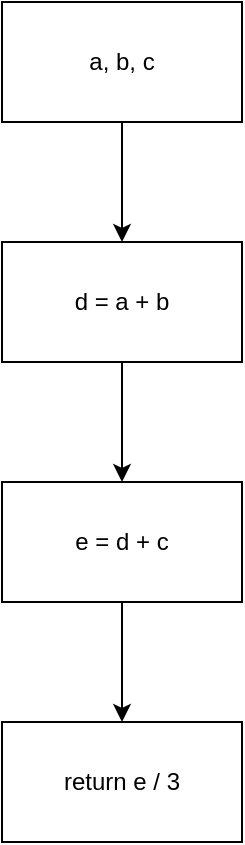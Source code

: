 <mxfile pages="2">
    <diagram id="0UOGrR76llHBvDdfcNB3" name="Page-1">
        <mxGraphModel dx="551" dy="437" grid="1" gridSize="10" guides="1" tooltips="1" connect="1" arrows="1" fold="1" page="1" pageScale="1" pageWidth="827" pageHeight="1169" math="0" shadow="0">
            <root>
                <mxCell id="koQ3gRqe0wAsNyKgDEFW-0"/>
                <mxCell id="koQ3gRqe0wAsNyKgDEFW-1" parent="koQ3gRqe0wAsNyKgDEFW-0"/>
                <mxCell id="7eI-2Ih3Ym2sbF8MfAuA-0" style="edgeStyle=orthogonalEdgeStyle;rounded=0;orthogonalLoop=1;jettySize=auto;html=1;" parent="koQ3gRqe0wAsNyKgDEFW-1" source="Laew47YEd-wdaoHF6M3l-0" edge="1">
                    <mxGeometry relative="1" as="geometry">
                        <mxPoint x="380" y="160" as="targetPoint"/>
                    </mxGeometry>
                </mxCell>
                <mxCell id="Laew47YEd-wdaoHF6M3l-0" value="a, b, c" style="rounded=0;whiteSpace=wrap;html=1;" parent="koQ3gRqe0wAsNyKgDEFW-1" vertex="1">
                    <mxGeometry x="320" y="40" width="120" height="60" as="geometry"/>
                </mxCell>
                <mxCell id="7eI-2Ih3Ym2sbF8MfAuA-3" style="edgeStyle=orthogonalEdgeStyle;rounded=0;orthogonalLoop=1;jettySize=auto;html=1;" parent="koQ3gRqe0wAsNyKgDEFW-1" source="7eI-2Ih3Ym2sbF8MfAuA-2" edge="1">
                    <mxGeometry relative="1" as="geometry">
                        <mxPoint x="380" y="280" as="targetPoint"/>
                    </mxGeometry>
                </mxCell>
                <mxCell id="7eI-2Ih3Ym2sbF8MfAuA-2" value="d = a + b" style="rounded=0;whiteSpace=wrap;html=1;" parent="koQ3gRqe0wAsNyKgDEFW-1" vertex="1">
                    <mxGeometry x="320" y="160" width="120" height="60" as="geometry"/>
                </mxCell>
                <mxCell id="7eI-2Ih3Ym2sbF8MfAuA-5" style="edgeStyle=orthogonalEdgeStyle;rounded=0;orthogonalLoop=1;jettySize=auto;html=1;" parent="koQ3gRqe0wAsNyKgDEFW-1" source="7eI-2Ih3Ym2sbF8MfAuA-4" edge="1">
                    <mxGeometry relative="1" as="geometry">
                        <mxPoint x="380" y="400" as="targetPoint"/>
                    </mxGeometry>
                </mxCell>
                <mxCell id="7eI-2Ih3Ym2sbF8MfAuA-4" value="e = d + c" style="rounded=0;whiteSpace=wrap;html=1;" parent="koQ3gRqe0wAsNyKgDEFW-1" vertex="1">
                    <mxGeometry x="320" y="280" width="120" height="60" as="geometry"/>
                </mxCell>
                <mxCell id="7eI-2Ih3Ym2sbF8MfAuA-6" value="return e / 3" style="rounded=0;whiteSpace=wrap;html=1;" parent="koQ3gRqe0wAsNyKgDEFW-1" vertex="1">
                    <mxGeometry x="320" y="400" width="120" height="60" as="geometry"/>
                </mxCell>
            </root>
        </mxGraphModel>
    </diagram>
</mxfile>